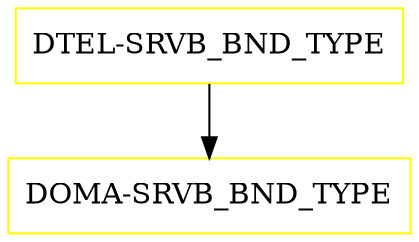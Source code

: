 digraph G {
  "DTEL-SRVB_BND_TYPE" [shape=box,color=yellow];
  "DOMA-SRVB_BND_TYPE" [shape=box,color=yellow,URL="./DOMA_SRVB_BND_TYPE.html"];
  "DTEL-SRVB_BND_TYPE" -> "DOMA-SRVB_BND_TYPE";
}
